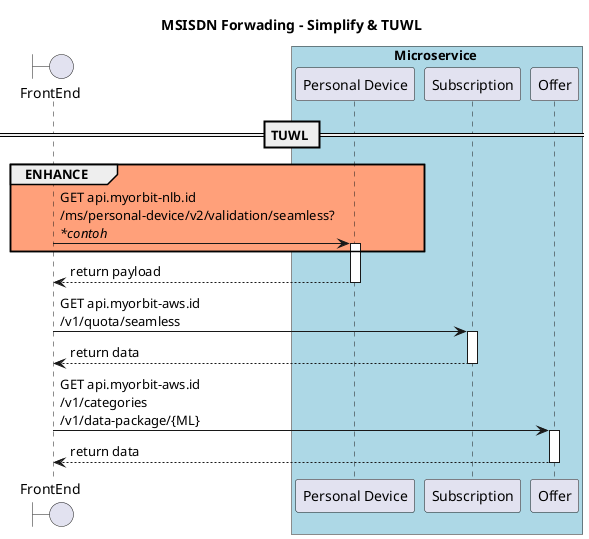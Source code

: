 @startuml Msisdn Forwarding (Seamless) \nPrepaid Registration
title MSISDN Forwading - Simplify & TUWL

boundary FrontEnd as fe

box Microservice #LightBlue
participant "Personal Device" as pd
participant "Subscription" as subs
participant "Offer" as offer

end box

== TUWL ==
group #LightSalmon ENHANCE
    fe -> pd ++: GET api.myorbit-nlb.id\n/ms/personal-device/v2/validation/seamless? \n//*contoh//
end
pd --> fe --: return payload

fe -> subs ++: GET api.myorbit-aws.id \n/v1/quota/seamless
subs --> fe --: return data
fe -> offer ++: GET api.myorbit-aws.id \n/v1/categories \n/v1/data-package/{ML}
offer --> fe --: return data